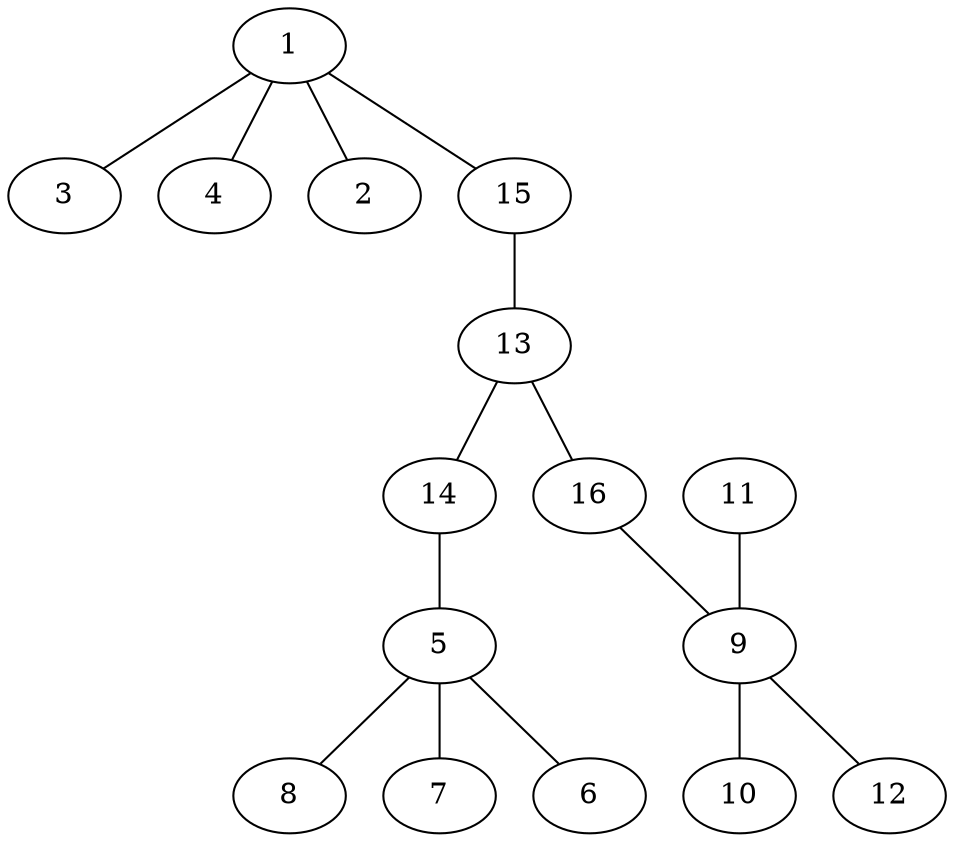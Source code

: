 graph grafo1 {
    1 -- 3 
    1 -- 4
    1 -- 2
    1 -- 15
    15 -- 13
    13 -- 14
    13 -- 16
    14 -- 5
    5 -- 8
    5 -- 7
    5 -- 6
    16 -- 9
    9 -- 10
    11 -- 9
    9 -- 12
}